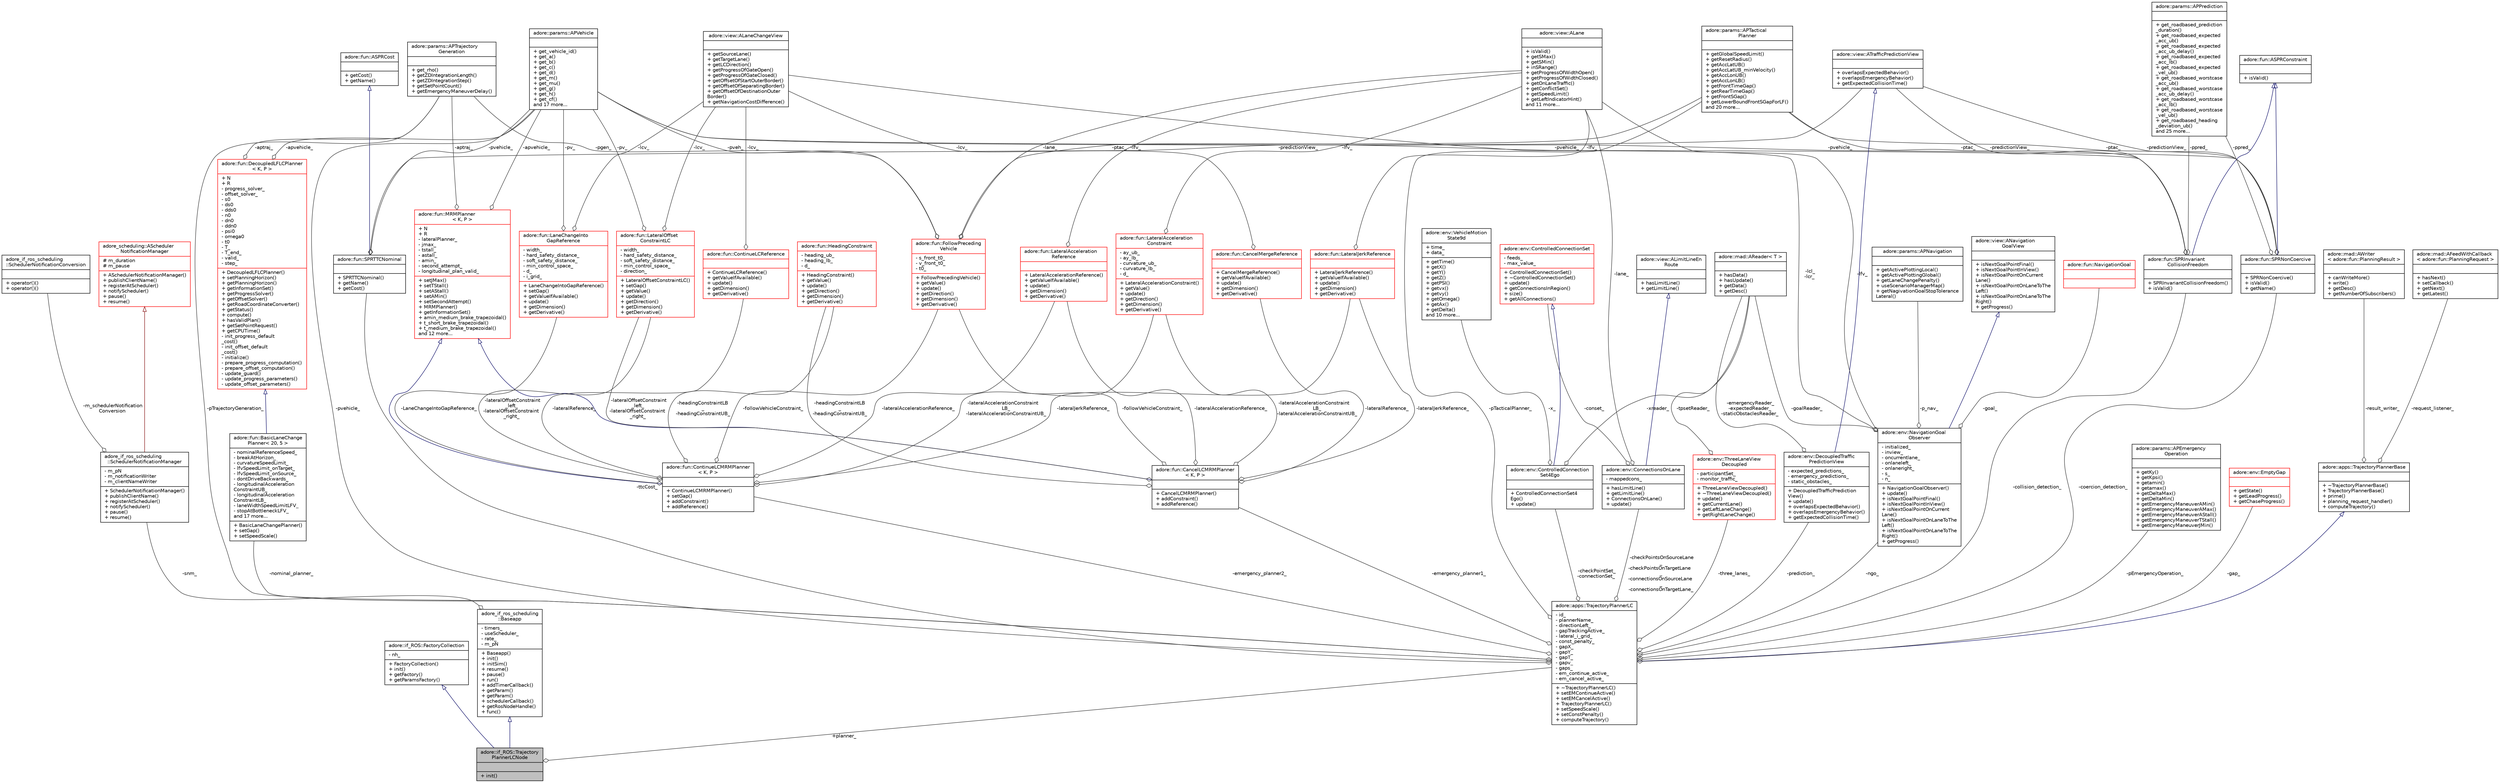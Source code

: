 digraph "adore::if_ROS::TrajectoryPlannerLCNode"
{
 // LATEX_PDF_SIZE
  edge [fontname="Helvetica",fontsize="10",labelfontname="Helvetica",labelfontsize="10"];
  node [fontname="Helvetica",fontsize="10",shape=record];
  Node1 [label="{adore::if_ROS::Trajectory\lPlannerLCNode\n||+ init()\l}",height=0.2,width=0.4,color="black", fillcolor="grey75", style="filled", fontcolor="black",tooltip=" "];
  Node2 -> Node1 [dir="back",color="midnightblue",fontsize="10",style="solid",arrowtail="onormal",fontname="Helvetica"];
  Node2 [label="{adore::if_ROS::FactoryCollection\n|- nh_\l|+ FactoryCollection()\l+ init()\l+ getFactory()\l+ getParamsFactory()\l}",height=0.2,width=0.4,color="black", fillcolor="white", style="filled",URL="$classadore_1_1if__ROS_1_1FactoryCollection.html",tooltip=" "];
  Node3 -> Node1 [dir="back",color="midnightblue",fontsize="10",style="solid",arrowtail="onormal",fontname="Helvetica"];
  Node3 [label="{adore_if_ros_scheduling\l::Baseapp\n|- timers_\l- useScheduler_\l- rate_\l- m_pN\l|+ Baseapp()\l+ init()\l+ initSim()\l+ resume()\l+ pause()\l+ run()\l+ addTimerCallback()\l+ getParam()\l+ getParam()\l+ schedulerCallback()\l+ getRosNodeHandle()\l+ func()\l}",height=0.2,width=0.4,color="black", fillcolor="white", style="filled",URL="$classadore__if__ros__scheduling_1_1Baseapp.html",tooltip=" "];
  Node4 -> Node3 [color="grey25",fontsize="10",style="solid",label=" -snm_" ,arrowhead="odiamond",fontname="Helvetica"];
  Node4 [label="{adore_if_ros_scheduling\l::SchedulerNotificationManager\n|- m_pN\l- m_notificationWriter\l- m_clientNameWriter\l|+ SchedulerNotificationManager()\l+ publishClientName()\l+ registerAtScheduler()\l+ notifyScheduler()\l+ pause()\l+ resume()\l}",height=0.2,width=0.4,color="black", fillcolor="white", style="filled",URL="$classadore__if__ros__scheduling_1_1SchedulerNotificationManager.html",tooltip=" "];
  Node5 -> Node4 [dir="back",color="firebrick4",fontsize="10",style="solid",arrowtail="onormal",fontname="Helvetica"];
  Node5 [label="{adore_scheduling::AScheduler\lNotificationManager\n|# m_duration\l# m_pause\l|+ ASchedulerNotificationManager()\l+ publishClientName()\l+ registerAtScheduler()\l+ notifyScheduler()\l+ pause()\l+ resume()\l}",height=0.2,width=0.4,color="red", fillcolor="white", style="filled",URL="$classadore__scheduling_1_1ASchedulerNotificationManager.html",tooltip=" "];
  Node7 -> Node4 [color="grey25",fontsize="10",style="solid",label=" -m_schedulerNotification\lConversion" ,arrowhead="odiamond",fontname="Helvetica"];
  Node7 [label="{adore_if_ros_scheduling\l::SchedulerNotificationConversion\n||+ operator()()\l+ operator()()\l}",height=0.2,width=0.4,color="black", fillcolor="white", style="filled",URL="$classadore__if__ros__scheduling_1_1SchedulerNotificationConversion.html",tooltip=" "];
  Node8 -> Node1 [color="grey25",fontsize="10",style="solid",label=" +planner_" ,arrowhead="odiamond",fontname="Helvetica"];
  Node8 [label="{adore::apps::TrajectoryPlannerLC\n|- id_\l- plannerName_\l- directionLeft_\l- gapTrackingActive_\l- lateral_i_grid_\l- const_penalty_\l- gapX_\l- gapY_\l- gapT_\l- gapv_\l- gaps_\l- em_continue_active_\l- em_cancel_active_\l|+ ~TrajectoryPlannerLC()\l+ setEMContinueActive()\l+ setEMCancelActive()\l+ TrajectoryPlannerLC()\l+ setSpeedScale()\l+ setConstPenalty()\l+ computeTrajectory()\l}",height=0.2,width=0.4,color="black", fillcolor="white", style="filled",URL="$classadore_1_1apps_1_1TrajectoryPlannerLC.html",tooltip="Decoupled trajectory planner, which uses TrajectoryPlannerBase to compute and provide a PlanningResul..."];
  Node9 -> Node8 [dir="back",color="midnightblue",fontsize="10",style="solid",arrowtail="onormal",fontname="Helvetica"];
  Node9 [label="{adore::apps::TrajectoryPlannerBase\n||+ ~TrajectoryPlannerBase()\l+ TrajectoryPlannerBase()\l+ prime()\l+ planning_request_handler()\l+ computeTrajectory()\l}",height=0.2,width=0.4,color="black", fillcolor="white", style="filled",URL="$classadore_1_1apps_1_1TrajectoryPlannerBase.html",tooltip="Base class for different trajectory planners: Handles communication w/ decision making module...."];
  Node10 -> Node9 [color="grey25",fontsize="10",style="solid",label=" -request_listener_" ,arrowhead="odiamond",fontname="Helvetica"];
  Node10 [label="{adore::mad::AFeedWithCallback\l\< adore::fun::PlanningRequest \>\n||+ hasNext()\l+ setCallback()\l+ getNext()\l+ getLatest()\l}",height=0.2,width=0.4,color="black", fillcolor="white", style="filled",URL="$classadore_1_1mad_1_1AFeedWithCallback.html",tooltip=" "];
  Node11 -> Node9 [color="grey25",fontsize="10",style="solid",label=" -result_writer_" ,arrowhead="odiamond",fontname="Helvetica"];
  Node11 [label="{adore::mad::AWriter\l\< adore::fun::PlanningResult \>\n||+ canWriteMore()\l+ write()\l+ getDesc()\l+ getNumberOfSubscribers()\l}",height=0.2,width=0.4,color="black", fillcolor="white", style="filled",URL="$classadore_1_1mad_1_1AWriter.html",tooltip=" "];
  Node12 -> Node8 [color="grey25",fontsize="10",style="solid",label=" -ttcCost_" ,arrowhead="odiamond",fontname="Helvetica"];
  Node12 [label="{adore::fun::SPRTTCNominal\n||+ SPRTTCNominal()\l+ getName()\l+ getCost()\l}",height=0.2,width=0.4,color="black", fillcolor="white", style="filled",URL="$classadore_1_1fun_1_1SPRTTCNominal.html",tooltip=" "];
  Node13 -> Node12 [dir="back",color="midnightblue",fontsize="10",style="solid",arrowtail="onormal",fontname="Helvetica"];
  Node13 [label="{adore::fun::ASPRCost\n||+ getCost()\l+ getName()\l}",height=0.2,width=0.4,color="black", fillcolor="white", style="filled",URL="$classadore_1_1fun_1_1ASPRCost.html",tooltip=" "];
  Node14 -> Node12 [color="grey25",fontsize="10",style="solid",label=" -pvehicle_" ,arrowhead="odiamond",fontname="Helvetica"];
  Node14 [label="{adore::params::APVehicle\n||+ get_vehicle_id()\l+ get_a()\l+ get_b()\l+ get_c()\l+ get_d()\l+ get_m()\l+ get_mu()\l+ get_g()\l+ get_h()\l+ get_cf()\land 17 more...\l}",height=0.2,width=0.4,color="black", fillcolor="white", style="filled",URL="$classadore_1_1params_1_1APVehicle.html",tooltip="abstract class for vehicle configuration related paremeters"];
  Node15 -> Node12 [color="grey25",fontsize="10",style="solid",label=" -predictionView_" ,arrowhead="odiamond",fontname="Helvetica"];
  Node15 [label="{adore::view::ATrafficPredictionView\n||+ overlapsExpectedBehavior()\l+ overlapsEmergencyBehavior()\l+ getExpectedCollisionTime()\l}",height=0.2,width=0.4,color="black", fillcolor="white", style="filled",URL="$classadore_1_1view_1_1ATrafficPredictionView.html",tooltip=" "];
  Node16 -> Node8 [color="grey25",fontsize="10",style="solid",label=" -pTrajectoryGeneration_" ,arrowhead="odiamond",fontname="Helvetica"];
  Node16 [label="{adore::params::APTrajectory\lGeneration\n||+ get_rho()\l+ getZDIntegrationLength()\l+ getZDIntegrationStep()\l+ getSetPointCount()\l+ getEmergencyManeuverDelay()\l}",height=0.2,width=0.4,color="black", fillcolor="white", style="filled",URL="$classadore_1_1params_1_1APTrajectoryGeneration.html",tooltip="abstract class containing parameters to configure the behaviour of trajectory generation"];
  Node17 -> Node8 [color="grey25",fontsize="10",style="solid",label=" -nominal_planner_" ,arrowhead="odiamond",fontname="Helvetica"];
  Node17 [label="{adore::fun::BasicLaneChange\lPlanner\< 20, 5 \>\n|- nominalReferenceSpeed_\l- breakAtHorizon_\l- curvatureSpeedLimit_\l- lfvSpeedLimit_onTarget_\l- lfvSpeedLimit_onSource_\l- dontDriveBackwards_\l- longitudinalAcceleration\lConstraintUB_\l- longitudinalAcceleration\lConstraintLB_\l- laneWidthSpeedLimitLFV_\l- stopAtBottleneckLFV_\land 17 more...\l|+ BasicLaneChangePlanner()\l+ setGap()\l+ setSpeedScale()\l}",height=0.2,width=0.4,color="black", fillcolor="white", style="filled",URL="$classadore_1_1fun_1_1BasicLaneChangePlanner.html",tooltip=" "];
  Node18 -> Node17 [dir="back",color="midnightblue",fontsize="10",style="solid",arrowtail="onormal",fontname="Helvetica"];
  Node18 [label="{adore::fun::DecoupledLFLCPlanner\l\< K, P \>\n|+ N\l+ R\l- progress_solver_\l- offset_solver_\l- s0\l- ds0\l- dds0\l- n0\l- dn0\l- ddn0\l- psi0\l- omega0\l- t0\l- T_\l- T_end_\l- valid_\l- step_\l|+ DecoupledLFLCPlanner()\l+ setPlanningHorizon()\l+ getPlanningHorizon()\l+ getInformationSet()\l+ getProgressSolver()\l+ getOffsetSolver()\l+ getRoadCoordinateConverter()\l+ getStatus()\l+ compute()\l+ hasValidPlan()\l+ getSetPointRequest()\l+ getCPUTime()\l- init_progress_default\l_cost()\l- init_offset_default\l_cost()\l- initialize()\l- prepare_progress_computation()\l- prepare_offset_computation()\l- update_guard()\l- update_progress_parameters()\l- update_offset_parameters()\l}",height=0.2,width=0.4,color="red", fillcolor="white", style="filled",URL="$classadore_1_1fun_1_1DecoupledLFLCPlanner.html",tooltip=" "];
  Node16 -> Node18 [color="grey25",fontsize="10",style="solid",label=" -aptraj_" ,arrowhead="odiamond",fontname="Helvetica"];
  Node14 -> Node18 [color="grey25",fontsize="10",style="solid",label=" -apvehicle_" ,arrowhead="odiamond",fontname="Helvetica"];
  Node29 -> Node8 [color="grey25",fontsize="10",style="solid",label=" -emergency_planner2_" ,arrowhead="odiamond",fontname="Helvetica"];
  Node29 [label="{adore::fun::ContinueLCMRMPlanner\l\< K, P \>\n||+ ContinueLCMRMPlanner()\l+ setGap()\l+ addConstraint()\l+ addReference()\l}",height=0.2,width=0.4,color="black", fillcolor="white", style="filled",URL="$classadore_1_1fun_1_1ContinueLCMRMPlanner.html",tooltip="Plans minimum risk maneuver to cancel lane change."];
  Node30 -> Node29 [dir="back",color="midnightblue",fontsize="10",style="solid",arrowtail="onormal",fontname="Helvetica"];
  Node30 [label="{adore::fun::MRMPlanner\l\< K, P \>\n|+ N\l+ R\l- lateralPlanner_\l- jmax_\l- tstall_\l- astall_\l- amin_\l- second_attempt_\l- longitudinal_plan_valid_\l|+ setJMax()\l+ setTStall()\l+ setAStall()\l+ setAMin()\l+ setSecondAttempt()\l+ MRMPlanner()\l+ getInformationSet()\l+ amin_medium_brake_trapezoidal()\l+ t_short_brake_trapezoidal()\l+ t_medium_brake_trapezoidal()\land 12 more...\l}",height=0.2,width=0.4,color="red", fillcolor="white", style="filled",URL="$classadore_1_1fun_1_1MRMPlanner.html",tooltip=" "];
  Node16 -> Node30 [color="grey25",fontsize="10",style="solid",label=" -aptraj_" ,arrowhead="odiamond",fontname="Helvetica"];
  Node14 -> Node30 [color="grey25",fontsize="10",style="solid",label=" -apvehicle_" ,arrowhead="odiamond",fontname="Helvetica"];
  Node40 -> Node29 [color="grey25",fontsize="10",style="solid",label=" -headingConstraintLB\l_\n-headingConstraintUB_" ,arrowhead="odiamond",fontname="Helvetica"];
  Node40 [label="{adore::fun::HeadingConstraint\n|- heading_ub_\l- heading_lb_\l- d_\l|+ HeadingConstraint()\l+ getValue()\l+ update()\l+ getDirection()\l+ getDimension()\l+ getDerivative()\l}",height=0.2,width=0.4,color="red", fillcolor="white", style="filled",URL="$classadore_1_1fun_1_1HeadingConstraint.html",tooltip=" "];
  Node42 -> Node29 [color="grey25",fontsize="10",style="solid",label=" -LaneChangeIntoGapReference_" ,arrowhead="odiamond",fontname="Helvetica"];
  Node42 [label="{adore::fun::LaneChangeInto\lGapReference\n|- width_\l- hard_safety_distance_\l- soft_safety_distance_\l- min_control_space_\l- d_\l- i_grid_\l|+ LaneChangeIntoGapReference()\l+ setGap()\l+ getValueIfAvailable()\l+ update()\l+ getDimension()\l+ getDerivative()\l}",height=0.2,width=0.4,color="red", fillcolor="white", style="filled",URL="$classadore_1_1fun_1_1LaneChangeIntoGapReference.html",tooltip=" "];
  Node44 -> Node42 [color="grey25",fontsize="10",style="solid",label=" -lcv_" ,arrowhead="odiamond",fontname="Helvetica"];
  Node44 [label="{adore::view::ALaneChangeView\n||+ getSourceLane()\l+ getTargetLane()\l+ getLCDirection()\l+ getProgressOfGateOpen()\l+ getProgressOfGateClosed()\l+ getOffsetOfStartOuterBorder()\l+ getOffsetOfSeparatingBorder()\l+ getOffsetOfDestinationOuter\lBorder()\l+ getNavigationCostDifference()\l}",height=0.2,width=0.4,color="black", fillcolor="white", style="filled",URL="$classadore_1_1view_1_1ALaneChangeView.html",tooltip=" "];
  Node14 -> Node42 [color="grey25",fontsize="10",style="solid",label=" -pv_" ,arrowhead="odiamond",fontname="Helvetica"];
  Node46 -> Node29 [color="grey25",fontsize="10",style="solid",label=" -lateralOffsetConstraint\l_left_\n-lateralOffsetConstraint\l_right_" ,arrowhead="odiamond",fontname="Helvetica"];
  Node46 [label="{adore::fun::LateralOffset\lConstraintLC\n|- width_\l- hard_safety_distance_\l- soft_safety_distance_\l- min_control_space_\l- direction_\l|+ LateralOffsetConstraintLC()\l+ setGap()\l+ getValue()\l+ update()\l+ getDirection()\l+ getDimension()\l+ getDerivative()\l}",height=0.2,width=0.4,color="red", fillcolor="white", style="filled",URL="$classadore_1_1fun_1_1LateralOffsetConstraintLC.html",tooltip=" "];
  Node44 -> Node46 [color="grey25",fontsize="10",style="solid",label=" -lcv_" ,arrowhead="odiamond",fontname="Helvetica"];
  Node14 -> Node46 [color="grey25",fontsize="10",style="solid",label=" -pv_" ,arrowhead="odiamond",fontname="Helvetica"];
  Node47 -> Node29 [color="grey25",fontsize="10",style="solid",label=" -followVehicleConstraint_" ,arrowhead="odiamond",fontname="Helvetica"];
  Node47 [label="{adore::fun::FollowPreceding\lVehicle\n|- s_front_t0_\l- v_front_t0_\l- t0_\l|+ FollowPrecedingVehicle()\l+ getValue()\l+ update()\l+ getDirection()\l+ getDimension()\l+ getDerivative()\l}",height=0.2,width=0.4,color="red", fillcolor="white", style="filled",URL="$classadore_1_1fun_1_1FollowPrecedingVehicle.html",tooltip=" "];
  Node16 -> Node47 [color="grey25",fontsize="10",style="solid",label=" -pgen_" ,arrowhead="odiamond",fontname="Helvetica"];
  Node14 -> Node47 [color="grey25",fontsize="10",style="solid",label=" -pveh_" ,arrowhead="odiamond",fontname="Helvetica"];
  Node23 -> Node47 [color="grey25",fontsize="10",style="solid",label=" -lane_" ,arrowhead="odiamond",fontname="Helvetica"];
  Node23 [label="{adore::view::ALane\n||+ isValid()\l+ getSMax()\l+ getSMin()\l+ inSRange()\l+ getProgressOfWidthOpen()\l+ getProgressOfWidthClosed()\l+ getOnLaneTraffic()\l+ getConflictSet()\l+ getSpeedLimit()\l+ getLeftIndicatorHint()\land 11 more...\l}",height=0.2,width=0.4,color="black", fillcolor="white", style="filled",URL="$classadore_1_1view_1_1ALane.html",tooltip=" "];
  Node48 -> Node47 [color="grey25",fontsize="10",style="solid",label=" -ptac_" ,arrowhead="odiamond",fontname="Helvetica"];
  Node48 [label="{adore::params::APTactical\lPlanner\n||+ getGlobalSpeedLimit()\l+ getResetRadius()\l+ getAccLatUB()\l+ getAccLatUB_minVelocity()\l+ getAccLonUB()\l+ getAccLonLB()\l+ getFrontTimeGap()\l+ getRearTimeGap()\l+ getFrontSGap()\l+ getLowerBoundFrontSGapForLF()\land 20 more...\l}",height=0.2,width=0.4,color="black", fillcolor="white", style="filled",URL="$classadore_1_1params_1_1APTacticalPlanner.html",tooltip="abstract classs containing parameters to configure aspects and constraints of the tactical planner"];
  Node49 -> Node29 [color="grey25",fontsize="10",style="solid",label=" -lateralJerkReference_" ,arrowhead="odiamond",fontname="Helvetica"];
  Node49 [label="{adore::fun::LateralJerkReference\n||+ LateralJerkReference()\l+ getValueIfAvailable()\l+ update()\l+ getDimension()\l+ getDerivative()\l}",height=0.2,width=0.4,color="red", fillcolor="white", style="filled",URL="$classadore_1_1fun_1_1LateralJerkReference.html",tooltip=" "];
  Node23 -> Node49 [color="grey25",fontsize="10",style="solid",label=" -lfv_" ,arrowhead="odiamond",fontname="Helvetica"];
  Node50 -> Node29 [color="grey25",fontsize="10",style="solid",label=" -lateralAccelerationReference_" ,arrowhead="odiamond",fontname="Helvetica"];
  Node50 [label="{adore::fun::LateralAcceleration\lReference\n||+ LateralAccelerationReference()\l+ getValueIfAvailable()\l+ update()\l+ getDimension()\l+ getDerivative()\l}",height=0.2,width=0.4,color="red", fillcolor="white", style="filled",URL="$classadore_1_1fun_1_1LateralAccelerationReference.html",tooltip=" "];
  Node23 -> Node50 [color="grey25",fontsize="10",style="solid",label=" -lfv_" ,arrowhead="odiamond",fontname="Helvetica"];
  Node51 -> Node29 [color="grey25",fontsize="10",style="solid",label=" -lateralAccelerationConstraint\lLB_\n-lateralAccelerationConstraintUB_" ,arrowhead="odiamond",fontname="Helvetica"];
  Node51 [label="{adore::fun::LateralAcceleration\lConstraint\n|- ay_ub_\l- ay_lb_\l- curvature_ub_\l- curvature_lb_\l- d_\l|+ LateralAccelerationConstraint()\l+ getValue()\l+ update()\l+ getDirection()\l+ getDimension()\l+ getDerivative()\l}",height=0.2,width=0.4,color="red", fillcolor="white", style="filled",URL="$classadore_1_1fun_1_1LateralAccelerationConstraint.html",tooltip=" "];
  Node23 -> Node51 [color="grey25",fontsize="10",style="solid",label=" -lfv_" ,arrowhead="odiamond",fontname="Helvetica"];
  Node52 -> Node29 [color="grey25",fontsize="10",style="solid",label=" -lateralReference_" ,arrowhead="odiamond",fontname="Helvetica"];
  Node52 [label="{adore::fun::ContinueLCReference\n||+ ContinueLCReference()\l+ getValueIfAvailable()\l+ update()\l+ getDimension()\l+ getDerivative()\l}",height=0.2,width=0.4,color="red", fillcolor="white", style="filled",URL="$classadore_1_1fun_1_1ContinueLCReference.html",tooltip=" "];
  Node44 -> Node52 [color="grey25",fontsize="10",style="solid",label=" -lcv_" ,arrowhead="odiamond",fontname="Helvetica"];
  Node53 -> Node8 [color="grey25",fontsize="10",style="solid",label=" -emergency_planner1_" ,arrowhead="odiamond",fontname="Helvetica"];
  Node53 [label="{adore::fun::CancelLCMRMPlanner\l\< K, P \>\n||+ CancelLCMRMPlanner()\l+ addConstraint()\l+ addReference()\l}",height=0.2,width=0.4,color="black", fillcolor="white", style="filled",URL="$classadore_1_1fun_1_1CancelLCMRMPlanner.html",tooltip="Plans minimum risk maneuver to cancel lane change."];
  Node30 -> Node53 [dir="back",color="midnightblue",fontsize="10",style="solid",arrowtail="onormal",fontname="Helvetica"];
  Node40 -> Node53 [color="grey25",fontsize="10",style="solid",label=" -headingConstraintLB\l_\n-headingConstraintUB_" ,arrowhead="odiamond",fontname="Helvetica"];
  Node54 -> Node53 [color="grey25",fontsize="10",style="solid",label=" -lateralReference_" ,arrowhead="odiamond",fontname="Helvetica"];
  Node54 [label="{adore::fun::CancelMergeReference\n||+ CancelMergeReference()\l+ getValueIfAvailable()\l+ update()\l+ getDimension()\l+ getDerivative()\l}",height=0.2,width=0.4,color="red", fillcolor="white", style="filled",URL="$classadore_1_1fun_1_1CancelMergeReference.html",tooltip=" "];
  Node44 -> Node54 [color="grey25",fontsize="10",style="solid",label=" -lcv_" ,arrowhead="odiamond",fontname="Helvetica"];
  Node46 -> Node53 [color="grey25",fontsize="10",style="solid",label=" -lateralOffsetConstraint\l_left_\n-lateralOffsetConstraint\l_right_" ,arrowhead="odiamond",fontname="Helvetica"];
  Node47 -> Node53 [color="grey25",fontsize="10",style="solid",label=" -followVehicleConstraint_" ,arrowhead="odiamond",fontname="Helvetica"];
  Node49 -> Node53 [color="grey25",fontsize="10",style="solid",label=" -lateralJerkReference_" ,arrowhead="odiamond",fontname="Helvetica"];
  Node50 -> Node53 [color="grey25",fontsize="10",style="solid",label=" -lateralAccelerationReference_" ,arrowhead="odiamond",fontname="Helvetica"];
  Node51 -> Node53 [color="grey25",fontsize="10",style="solid",label=" -lateralAccelerationConstraint\lLB_\n-lateralAccelerationConstraintUB_" ,arrowhead="odiamond",fontname="Helvetica"];
  Node55 -> Node8 [color="grey25",fontsize="10",style="solid",label=" -collision_detection_" ,arrowhead="odiamond",fontname="Helvetica"];
  Node55 [label="{adore::fun::SPRInvariant\lCollisionFreedom\n||+ SPRInvariantCollisionFreedom()\l+ isValid()\l}",height=0.2,width=0.4,color="black", fillcolor="white", style="filled",URL="$classadore_1_1fun_1_1SPRInvariantCollisionFreedom.html",tooltip=" "];
  Node56 -> Node55 [dir="back",color="midnightblue",fontsize="10",style="solid",arrowtail="onormal",fontname="Helvetica"];
  Node56 [label="{adore::fun::ASPRConstraint\n||+ isValid()\l}",height=0.2,width=0.4,color="black", fillcolor="white", style="filled",URL="$classadore_1_1fun_1_1ASPRConstraint.html",tooltip=" "];
  Node57 -> Node55 [color="grey25",fontsize="10",style="solid",label=" -ppred_" ,arrowhead="odiamond",fontname="Helvetica"];
  Node57 [label="{adore::params::APPrediction\n||+ get_roadbased_prediction\l_duration()\l+ get_roadbased_expected\l_acc_ub()\l+ get_roadbased_expected\l_acc_ub_delay()\l+ get_roadbased_expected\l_acc_lb()\l+ get_roadbased_expected\l_vel_ub()\l+ get_roadbased_worstcase\l_acc_ub()\l+ get_roadbased_worstcase\l_acc_ub_delay()\l+ get_roadbased_worstcase\l_acc_lb()\l+ get_roadbased_worstcase\l_vel_ub()\l+ get_roadbased_heading\l_deviation_ub()\land 25 more...\l}",height=0.2,width=0.4,color="black", fillcolor="white", style="filled",URL="$classadore_1_1params_1_1APPrediction.html",tooltip="parameter interface for parameters related to prediction"];
  Node14 -> Node55 [color="grey25",fontsize="10",style="solid",label=" -pvehicle_" ,arrowhead="odiamond",fontname="Helvetica"];
  Node48 -> Node55 [color="grey25",fontsize="10",style="solid",label=" -ptac_" ,arrowhead="odiamond",fontname="Helvetica"];
  Node15 -> Node55 [color="grey25",fontsize="10",style="solid",label=" -predictionView_" ,arrowhead="odiamond",fontname="Helvetica"];
  Node58 -> Node8 [color="grey25",fontsize="10",style="solid",label=" -pEmergencyOperation_" ,arrowhead="odiamond",fontname="Helvetica"];
  Node58 [label="{adore::params::APEmergency\lOperation\n||+ getKy()\l+ getKpsi()\l+ getamin()\l+ getamax()\l+ getDeltaMax()\l+ getDeltaMin()\l+ getEmergencyManeuverAMin()\l+ getEmergencyManeuverAMax()\l+ getEmergencyManeuverAStall()\l+ getEmergencyManeuverTStall()\l+ getEmergencyManeuverJMin()\l}",height=0.2,width=0.4,color="black", fillcolor="white", style="filled",URL="$classadore_1_1params_1_1APEmergencyOperation.html",tooltip="abstract class containing parameters concerning emergency operation behaviour"];
  Node14 -> Node8 [color="grey25",fontsize="10",style="solid",label=" -pvehicle_" ,arrowhead="odiamond",fontname="Helvetica"];
  Node59 -> Node8 [color="grey25",fontsize="10",style="solid",label=" -checkPointsOnSourceLane\l_\n-checkPointsOnTargetLane\l_\n-connectionsOnSourceLane\l_\n-connectionsOnTargetLane_" ,arrowhead="odiamond",fontname="Helvetica"];
  Node59 [label="{adore::env::ConnectionsOnLane\n|- mappedcons_\l|+ hasLimitLine()\l+ getLimitLine()\l+ ConnectionsOnLane()\l+ update()\l}",height=0.2,width=0.4,color="black", fillcolor="white", style="filled",URL="$classadore_1_1env_1_1ConnectionsOnLane.html",tooltip=" "];
  Node60 -> Node59 [dir="back",color="midnightblue",fontsize="10",style="solid",arrowtail="onormal",fontname="Helvetica"];
  Node60 [label="{adore::view::ALimitLineEn\lRoute\n||+ hasLimitLine()\l+ getLimitLine()\l}",height=0.2,width=0.4,color="black", fillcolor="white", style="filled",URL="$classadore_1_1view_1_1ALimitLineEnRoute.html",tooltip=" "];
  Node23 -> Node59 [color="grey25",fontsize="10",style="solid",label=" -lane_" ,arrowhead="odiamond",fontname="Helvetica"];
  Node61 -> Node59 [color="grey25",fontsize="10",style="solid",label=" -conset_" ,arrowhead="odiamond",fontname="Helvetica"];
  Node61 [label="{adore::env::ControlledConnectionSet\n|- feeds_\l- max_value_\l|+ ControlledConnectionSet()\l+ ~ControlledConnectionSet()\l+ update()\l+ getConnectionsInRegion()\l+ size()\l+ getAllConnections()\l}",height=0.2,width=0.4,color="red", fillcolor="white", style="filled",URL="$classadore_1_1env_1_1ControlledConnectionSet.html",tooltip=" "];
  Node48 -> Node8 [color="grey25",fontsize="10",style="solid",label=" -pTacticalPlanner_" ,arrowhead="odiamond",fontname="Helvetica"];
  Node65 -> Node8 [color="grey25",fontsize="10",style="solid",label=" -prediction_" ,arrowhead="odiamond",fontname="Helvetica"];
  Node65 [label="{adore::env::DecoupledTraffic\lPredictionView\n|- expected_predictions_\l- emergency_predictions_\l- static_obstacles_\l|+ DecoupledTrafficPrediction\lView()\l+ update()\l+ overlapsExpectedBehavior()\l+ overlapsEmergencyBehavior()\l+ getExpectedCollisionTime()\l}",height=0.2,width=0.4,color="black", fillcolor="white", style="filled",URL="$classadore_1_1env_1_1DecoupledTrafficPredictionView.html",tooltip=" "];
  Node15 -> Node65 [dir="back",color="midnightblue",fontsize="10",style="solid",arrowtail="onormal",fontname="Helvetica"];
  Node66 -> Node65 [color="grey25",fontsize="10",style="solid",label=" -emergencyReader_\n-expectedReader_\n-staticObstaclesReader_" ,arrowhead="odiamond",fontname="Helvetica"];
  Node66 [label="{adore::mad::AReader\< T \>\n||+ hasData()\l+ hasUpdate()\l+ getData()\l+ getDesc()\l}",height=0.2,width=0.4,color="black", fillcolor="white", style="filled",URL="$classadore_1_1mad_1_1AReader.html",tooltip=" "];
  Node67 -> Node8 [color="grey25",fontsize="10",style="solid",label=" -ngo_" ,arrowhead="odiamond",fontname="Helvetica"];
  Node67 [label="{adore::env::NavigationGoal\lObserver\n|- initialized_\l- inview_\l- oncurrentlane_\l- onlaneleft_\l- onlaneright_\l- s_\l- n_\l|+ NavigationGoalObserver()\l+ update()\l+ isNextGoalPointFinal()\l+ isNextGoalPointInView()\l+ isNextGoalPointOnCurrent\lLane()\l+ isNextGoalPointOnLaneToThe\lLeft()\l+ isNextGoalPointOnLaneToThe\lRight()\l+ getProgress()\l}",height=0.2,width=0.4,color="black", fillcolor="white", style="filled",URL="$classadore_1_1env_1_1NavigationGoalObserver.html",tooltip=" "];
  Node68 -> Node67 [dir="back",color="midnightblue",fontsize="10",style="solid",arrowtail="onormal",fontname="Helvetica"];
  Node68 [label="{adore::view::ANavigation\lGoalView\n||+ isNextGoalPointFinal()\l+ isNextGoalPointInView()\l+ isNextGoalPointOnCurrent\lLane()\l+ isNextGoalPointOnLaneToThe\lLeft()\l+ isNextGoalPointOnLaneToThe\lRight()\l+ getProgress()\l}",height=0.2,width=0.4,color="black", fillcolor="white", style="filled",URL="$classadore_1_1view_1_1ANavigationGoalView.html",tooltip=" "];
  Node66 -> Node67 [color="grey25",fontsize="10",style="solid",label=" -goalReader_" ,arrowhead="odiamond",fontname="Helvetica"];
  Node44 -> Node67 [color="grey25",fontsize="10",style="solid",label=" -lcl_\n-lcr_" ,arrowhead="odiamond",fontname="Helvetica"];
  Node69 -> Node67 [color="grey25",fontsize="10",style="solid",label=" -goal_" ,arrowhead="odiamond",fontname="Helvetica"];
  Node69 [label="{adore::fun::NavigationGoal\n||}",height=0.2,width=0.4,color="red", fillcolor="white", style="filled",URL="$structadore_1_1fun_1_1NavigationGoal.html",tooltip=" "];
  Node23 -> Node67 [color="grey25",fontsize="10",style="solid",label=" -lfv_" ,arrowhead="odiamond",fontname="Helvetica"];
  Node71 -> Node67 [color="grey25",fontsize="10",style="solid",label=" -p_nav_" ,arrowhead="odiamond",fontname="Helvetica"];
  Node71 [label="{adore::params::APNavigation\n||+ getActivePlottingLocal()\l+ getActivePlottingGlobal()\l+ getLaneChangePenalty()\l+ useScenarioManagerMap()\l+ getNagivationGoalStopTolerance\lLateral()\l}",height=0.2,width=0.4,color="black", fillcolor="white", style="filled",URL="$classadore_1_1params_1_1APNavigation.html",tooltip="abstract class containing parameters which configure navigation behaviour"];
  Node72 -> Node8 [color="grey25",fontsize="10",style="solid",label=" -coercion_detection_" ,arrowhead="odiamond",fontname="Helvetica"];
  Node72 [label="{adore::fun::SPRNonCoercive\n||+ SPRNonCoercive()\l+ isValid()\l+ getName()\l}",height=0.2,width=0.4,color="black", fillcolor="white", style="filled",URL="$classadore_1_1fun_1_1SPRNonCoercive.html",tooltip=" "];
  Node56 -> Node72 [dir="back",color="midnightblue",fontsize="10",style="solid",arrowtail="onormal",fontname="Helvetica"];
  Node57 -> Node72 [color="grey25",fontsize="10",style="solid",label=" -ppred_" ,arrowhead="odiamond",fontname="Helvetica"];
  Node14 -> Node72 [color="grey25",fontsize="10",style="solid",label=" -pvehicle_" ,arrowhead="odiamond",fontname="Helvetica"];
  Node48 -> Node72 [color="grey25",fontsize="10",style="solid",label=" -ptac_" ,arrowhead="odiamond",fontname="Helvetica"];
  Node15 -> Node72 [color="grey25",fontsize="10",style="solid",label=" -predictionView_" ,arrowhead="odiamond",fontname="Helvetica"];
  Node73 -> Node8 [color="grey25",fontsize="10",style="solid",label=" -checkPointSet_\n-connectionSet_" ,arrowhead="odiamond",fontname="Helvetica"];
  Node73 [label="{adore::env::ControlledConnection\lSet4Ego\n||+ ControlledConnectionSet4\lEgo()\l+ update()\l}",height=0.2,width=0.4,color="black", fillcolor="white", style="filled",URL="$classadore_1_1env_1_1ControlledConnectionSet4Ego.html",tooltip="Specialization of ControlledConnectionSet: Filters connections in range of ego."];
  Node61 -> Node73 [dir="back",color="midnightblue",fontsize="10",style="solid",arrowtail="onormal",fontname="Helvetica"];
  Node66 -> Node73 [color="grey25",fontsize="10",style="solid",label=" -xreader_" ,arrowhead="odiamond",fontname="Helvetica"];
  Node74 -> Node73 [color="grey25",fontsize="10",style="solid",label=" -x_" ,arrowhead="odiamond",fontname="Helvetica"];
  Node74 [label="{adore::env::VehicleMotion\lState9d\n|+ time_\l+ data_\l|+ getTime()\l+ getX()\l+ getY()\l+ getZ()\l+ getPSI()\l+ getvx()\l+ getvy()\l+ getOmega()\l+ getAx()\l+ getDelta()\land 10 more...\l}",height=0.2,width=0.4,color="black", fillcolor="white", style="filled",URL="$structadore_1_1env_1_1VehicleMotionState9d.html",tooltip="This struct holds the motion state of the vehicle in 9d."];
  Node75 -> Node8 [color="grey25",fontsize="10",style="solid",label=" -gap_" ,arrowhead="odiamond",fontname="Helvetica"];
  Node75 [label="{adore::env::EmptyGap\n||+ getState()\l+ getLeadProgress()\l+ getChaseProgress()\l}",height=0.2,width=0.4,color="red", fillcolor="white", style="filled",URL="$classadore_1_1env_1_1EmptyGap.html",tooltip="defines a gap for testing purposes, which never has lead or chase vehicles."];
  Node76 -> Node8 [color="grey25",fontsize="10",style="solid",label=" -three_lanes_" ,arrowhead="odiamond",fontname="Helvetica"];
  Node76 [label="{adore::env::ThreeLaneView\lDecoupled\n|- participantSet_\l- monitor_traffic_\l|+ ThreeLaneViewDecoupled()\l+ ~ThreeLaneViewDecoupled()\l+ update()\l+ getCurrentLane()\l+ getLeftLaneChange()\l+ getRightLaneChange()\l}",height=0.2,width=0.4,color="red", fillcolor="white", style="filled",URL="$classadore_1_1env_1_1ThreeLaneViewDecoupled.html",tooltip=" "];
  Node66 -> Node76 [color="grey25",fontsize="10",style="solid",label=" -tpsetReader_" ,arrowhead="odiamond",fontname="Helvetica"];
}
